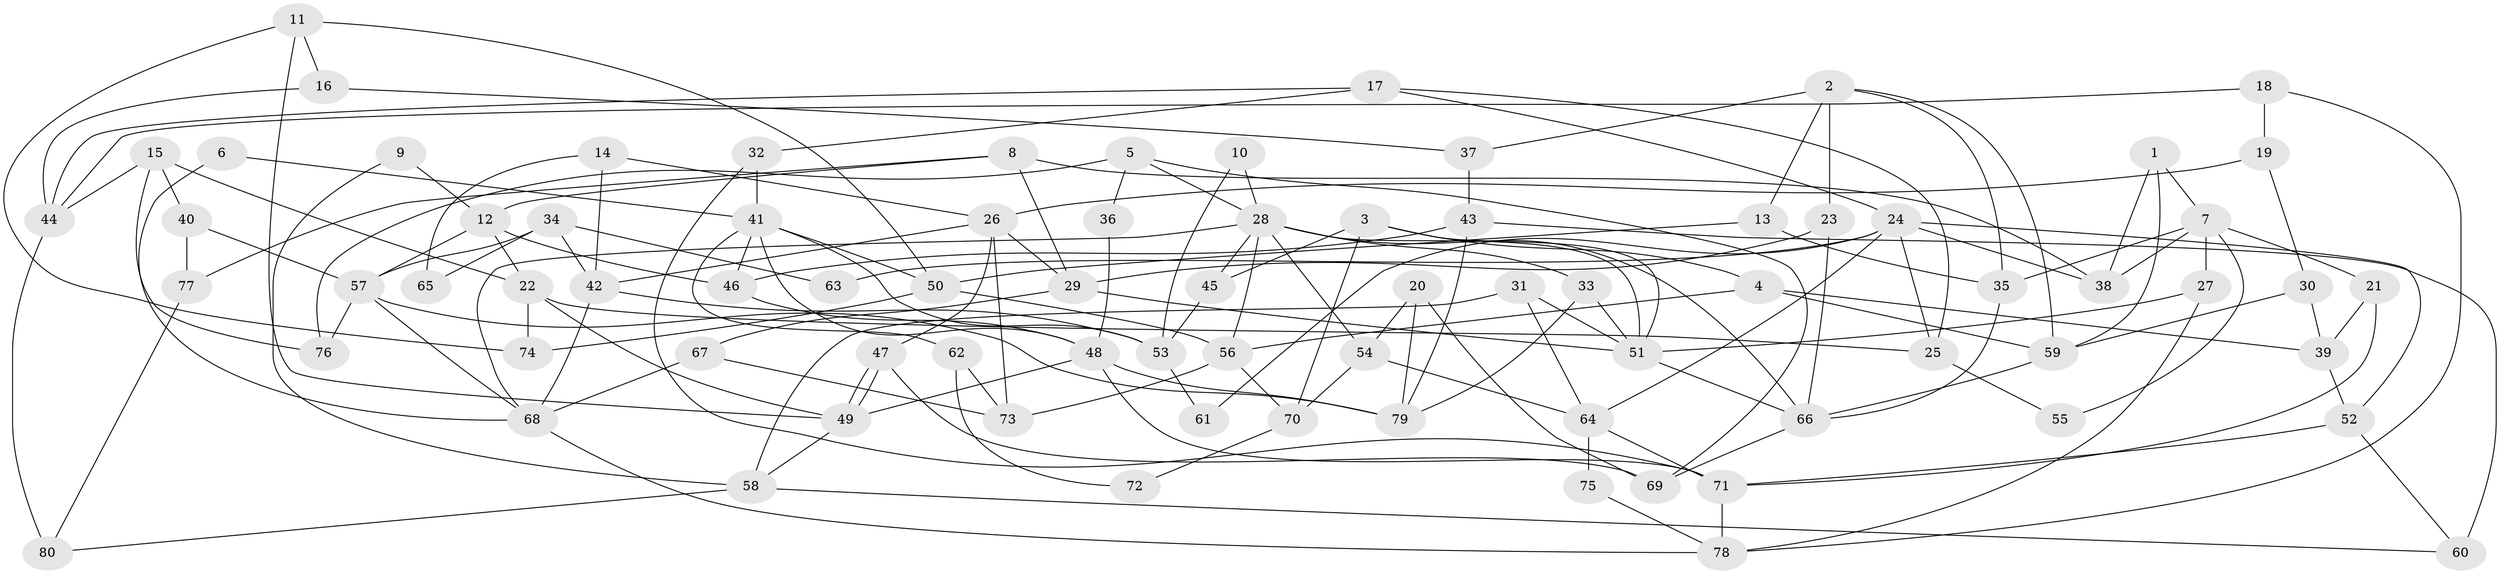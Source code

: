 // Generated by graph-tools (version 1.1) at 2025/51/03/09/25 04:51:39]
// undirected, 80 vertices, 160 edges
graph export_dot {
graph [start="1"]
  node [color=gray90,style=filled];
  1;
  2;
  3;
  4;
  5;
  6;
  7;
  8;
  9;
  10;
  11;
  12;
  13;
  14;
  15;
  16;
  17;
  18;
  19;
  20;
  21;
  22;
  23;
  24;
  25;
  26;
  27;
  28;
  29;
  30;
  31;
  32;
  33;
  34;
  35;
  36;
  37;
  38;
  39;
  40;
  41;
  42;
  43;
  44;
  45;
  46;
  47;
  48;
  49;
  50;
  51;
  52;
  53;
  54;
  55;
  56;
  57;
  58;
  59;
  60;
  61;
  62;
  63;
  64;
  65;
  66;
  67;
  68;
  69;
  70;
  71;
  72;
  73;
  74;
  75;
  76;
  77;
  78;
  79;
  80;
  1 -- 59;
  1 -- 7;
  1 -- 38;
  2 -- 23;
  2 -- 59;
  2 -- 13;
  2 -- 35;
  2 -- 37;
  3 -- 51;
  3 -- 70;
  3 -- 4;
  3 -- 45;
  4 -- 59;
  4 -- 39;
  4 -- 56;
  5 -- 76;
  5 -- 69;
  5 -- 28;
  5 -- 36;
  6 -- 68;
  6 -- 41;
  7 -- 38;
  7 -- 27;
  7 -- 21;
  7 -- 35;
  7 -- 55;
  8 -- 12;
  8 -- 38;
  8 -- 29;
  8 -- 77;
  9 -- 12;
  9 -- 58;
  10 -- 28;
  10 -- 53;
  11 -- 49;
  11 -- 50;
  11 -- 16;
  11 -- 74;
  12 -- 46;
  12 -- 22;
  12 -- 57;
  13 -- 35;
  13 -- 50;
  14 -- 42;
  14 -- 26;
  14 -- 65;
  15 -- 40;
  15 -- 22;
  15 -- 44;
  15 -- 76;
  16 -- 37;
  16 -- 44;
  17 -- 25;
  17 -- 44;
  17 -- 24;
  17 -- 32;
  18 -- 44;
  18 -- 78;
  18 -- 19;
  19 -- 26;
  19 -- 30;
  20 -- 69;
  20 -- 54;
  20 -- 79;
  21 -- 71;
  21 -- 39;
  22 -- 74;
  22 -- 49;
  22 -- 25;
  23 -- 29;
  23 -- 66;
  24 -- 52;
  24 -- 25;
  24 -- 38;
  24 -- 61;
  24 -- 63;
  24 -- 64;
  25 -- 55;
  26 -- 73;
  26 -- 42;
  26 -- 29;
  26 -- 47;
  27 -- 51;
  27 -- 78;
  28 -- 51;
  28 -- 33;
  28 -- 45;
  28 -- 54;
  28 -- 56;
  28 -- 66;
  28 -- 68;
  29 -- 51;
  29 -- 67;
  30 -- 39;
  30 -- 59;
  31 -- 64;
  31 -- 51;
  31 -- 58;
  32 -- 41;
  32 -- 71;
  33 -- 51;
  33 -- 79;
  34 -- 57;
  34 -- 42;
  34 -- 63;
  34 -- 65;
  35 -- 66;
  36 -- 48;
  37 -- 43;
  39 -- 52;
  40 -- 77;
  40 -- 57;
  41 -- 48;
  41 -- 50;
  41 -- 46;
  41 -- 53;
  41 -- 62;
  42 -- 53;
  42 -- 68;
  43 -- 60;
  43 -- 79;
  43 -- 46;
  44 -- 80;
  45 -- 53;
  46 -- 48;
  47 -- 49;
  47 -- 49;
  47 -- 69;
  48 -- 79;
  48 -- 49;
  48 -- 71;
  49 -- 58;
  50 -- 56;
  50 -- 74;
  51 -- 66;
  52 -- 71;
  52 -- 60;
  53 -- 61;
  54 -- 64;
  54 -- 70;
  56 -- 70;
  56 -- 73;
  57 -- 79;
  57 -- 68;
  57 -- 76;
  58 -- 60;
  58 -- 80;
  59 -- 66;
  62 -- 73;
  62 -- 72;
  64 -- 71;
  64 -- 75;
  66 -- 69;
  67 -- 68;
  67 -- 73;
  68 -- 78;
  70 -- 72;
  71 -- 78;
  75 -- 78;
  77 -- 80;
}
